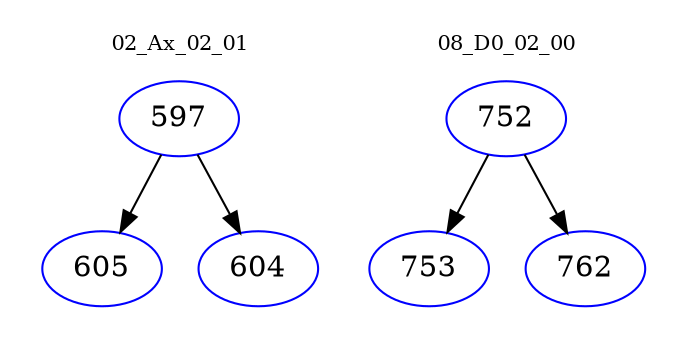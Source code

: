 digraph{
subgraph cluster_0 {
color = white
label = "02_Ax_02_01";
fontsize=10;
T0_597 [label="597", color="blue"]
T0_597 -> T0_605 [color="black"]
T0_605 [label="605", color="blue"]
T0_597 -> T0_604 [color="black"]
T0_604 [label="604", color="blue"]
}
subgraph cluster_1 {
color = white
label = "08_D0_02_00";
fontsize=10;
T1_752 [label="752", color="blue"]
T1_752 -> T1_753 [color="black"]
T1_753 [label="753", color="blue"]
T1_752 -> T1_762 [color="black"]
T1_762 [label="762", color="blue"]
}
}
